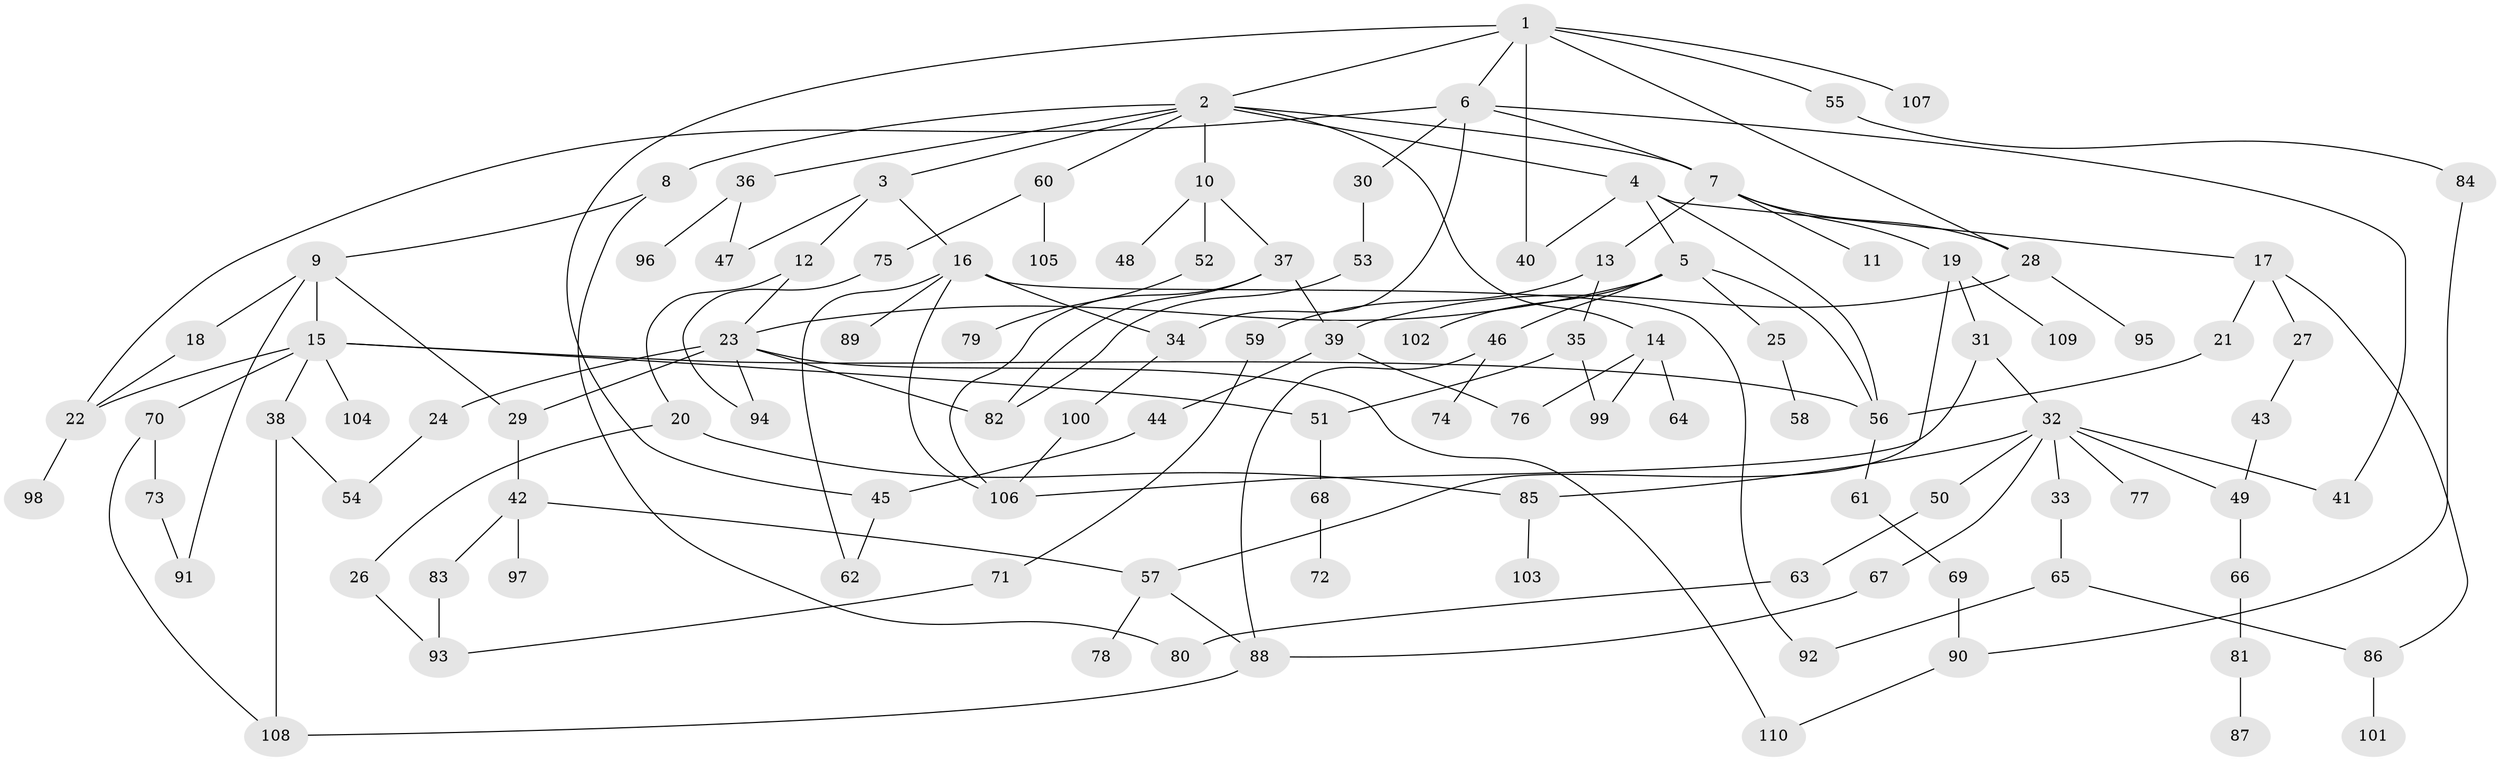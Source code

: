 // Generated by graph-tools (version 1.1) at 2025/41/03/09/25 04:41:01]
// undirected, 110 vertices, 150 edges
graph export_dot {
graph [start="1"]
  node [color=gray90,style=filled];
  1;
  2;
  3;
  4;
  5;
  6;
  7;
  8;
  9;
  10;
  11;
  12;
  13;
  14;
  15;
  16;
  17;
  18;
  19;
  20;
  21;
  22;
  23;
  24;
  25;
  26;
  27;
  28;
  29;
  30;
  31;
  32;
  33;
  34;
  35;
  36;
  37;
  38;
  39;
  40;
  41;
  42;
  43;
  44;
  45;
  46;
  47;
  48;
  49;
  50;
  51;
  52;
  53;
  54;
  55;
  56;
  57;
  58;
  59;
  60;
  61;
  62;
  63;
  64;
  65;
  66;
  67;
  68;
  69;
  70;
  71;
  72;
  73;
  74;
  75;
  76;
  77;
  78;
  79;
  80;
  81;
  82;
  83;
  84;
  85;
  86;
  87;
  88;
  89;
  90;
  91;
  92;
  93;
  94;
  95;
  96;
  97;
  98;
  99;
  100;
  101;
  102;
  103;
  104;
  105;
  106;
  107;
  108;
  109;
  110;
  1 -- 2;
  1 -- 6;
  1 -- 40;
  1 -- 55;
  1 -- 107;
  1 -- 45;
  1 -- 28;
  2 -- 3;
  2 -- 4;
  2 -- 8;
  2 -- 10;
  2 -- 14;
  2 -- 36;
  2 -- 60;
  2 -- 7;
  3 -- 12;
  3 -- 16;
  3 -- 47;
  4 -- 5;
  4 -- 17;
  4 -- 40;
  4 -- 56;
  5 -- 23;
  5 -- 25;
  5 -- 46;
  5 -- 102;
  5 -- 56;
  6 -- 7;
  6 -- 30;
  6 -- 41;
  6 -- 22;
  6 -- 34;
  7 -- 11;
  7 -- 13;
  7 -- 19;
  7 -- 28;
  8 -- 9;
  8 -- 80;
  9 -- 15;
  9 -- 18;
  9 -- 29;
  9 -- 91;
  10 -- 37;
  10 -- 48;
  10 -- 52;
  12 -- 20;
  12 -- 23;
  13 -- 35;
  13 -- 59;
  14 -- 64;
  14 -- 76;
  14 -- 99;
  15 -- 38;
  15 -- 70;
  15 -- 104;
  15 -- 56;
  15 -- 22;
  15 -- 51;
  16 -- 34;
  16 -- 62;
  16 -- 89;
  16 -- 106;
  16 -- 92;
  17 -- 21;
  17 -- 27;
  17 -- 86;
  18 -- 22;
  19 -- 31;
  19 -- 109;
  19 -- 57;
  20 -- 26;
  20 -- 85;
  21 -- 56;
  22 -- 98;
  23 -- 24;
  23 -- 29;
  23 -- 82;
  23 -- 94;
  23 -- 110;
  24 -- 54;
  25 -- 58;
  26 -- 93;
  27 -- 43;
  28 -- 39;
  28 -- 95;
  29 -- 42;
  30 -- 53;
  31 -- 32;
  31 -- 106;
  32 -- 33;
  32 -- 49;
  32 -- 50;
  32 -- 67;
  32 -- 77;
  32 -- 41;
  32 -- 85;
  33 -- 65;
  34 -- 100;
  35 -- 51;
  35 -- 99;
  36 -- 47;
  36 -- 96;
  37 -- 39;
  37 -- 82;
  37 -- 106;
  38 -- 54;
  38 -- 108;
  39 -- 44;
  39 -- 76;
  42 -- 57;
  42 -- 83;
  42 -- 97;
  43 -- 49;
  44 -- 45;
  45 -- 62;
  46 -- 74;
  46 -- 88;
  49 -- 66;
  50 -- 63;
  51 -- 68;
  52 -- 79;
  53 -- 82;
  55 -- 84;
  56 -- 61;
  57 -- 78;
  57 -- 88;
  59 -- 71;
  60 -- 75;
  60 -- 105;
  61 -- 69;
  63 -- 80;
  65 -- 86;
  65 -- 92;
  66 -- 81;
  67 -- 88;
  68 -- 72;
  69 -- 90;
  70 -- 73;
  70 -- 108;
  71 -- 93;
  73 -- 91;
  75 -- 94;
  81 -- 87;
  83 -- 93;
  84 -- 90;
  85 -- 103;
  86 -- 101;
  88 -- 108;
  90 -- 110;
  100 -- 106;
}
